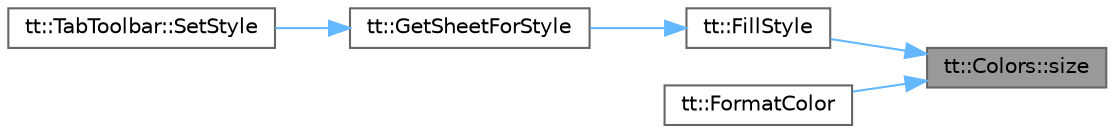 digraph "tt::Colors::size"
{
 // LATEX_PDF_SIZE
  bgcolor="transparent";
  edge [fontname=Helvetica,fontsize=10,labelfontname=Helvetica,labelfontsize=10];
  node [fontname=Helvetica,fontsize=10,shape=box,height=0.2,width=0.4];
  rankdir="RL";
  Node1 [id="Node000001",label="tt::Colors::size",height=0.2,width=0.4,color="gray40", fillcolor="grey60", style="filled", fontcolor="black",tooltip=" "];
  Node1 -> Node2 [id="edge1_Node000001_Node000002",dir="back",color="steelblue1",style="solid",tooltip=" "];
  Node2 [id="Node000002",label="tt::FillStyle",height=0.2,width=0.4,color="grey40", fillcolor="white", style="filled",URL="$namespacett.html#a59ce3f6ca1931d38f76f22834a054a7b",tooltip=" "];
  Node2 -> Node3 [id="edge2_Node000002_Node000003",dir="back",color="steelblue1",style="solid",tooltip=" "];
  Node3 [id="Node000003",label="tt::GetSheetForStyle",height=0.2,width=0.4,color="grey40", fillcolor="white", style="filled",URL="$namespacett.html#a9311330de5c0d3750374098e72608f94",tooltip=" "];
  Node3 -> Node4 [id="edge3_Node000003_Node000004",dir="back",color="steelblue1",style="solid",tooltip=" "];
  Node4 [id="Node000004",label="tt::TabToolbar::SetStyle",height=0.2,width=0.4,color="grey40", fillcolor="white", style="filled",URL="$classtt_1_1_tab_toolbar.html#a04b7d45ad05f1417cb3b5250d3e73a3a",tooltip=" "];
  Node1 -> Node5 [id="edge4_Node000001_Node000005",dir="back",color="steelblue1",style="solid",tooltip=" "];
  Node5 [id="Node000005",label="tt::FormatColor",height=0.2,width=0.4,color="grey40", fillcolor="white", style="filled",URL="$namespacett.html#a8fc7c9055b05e047dcdad2a7611cce26",tooltip=" "];
}
